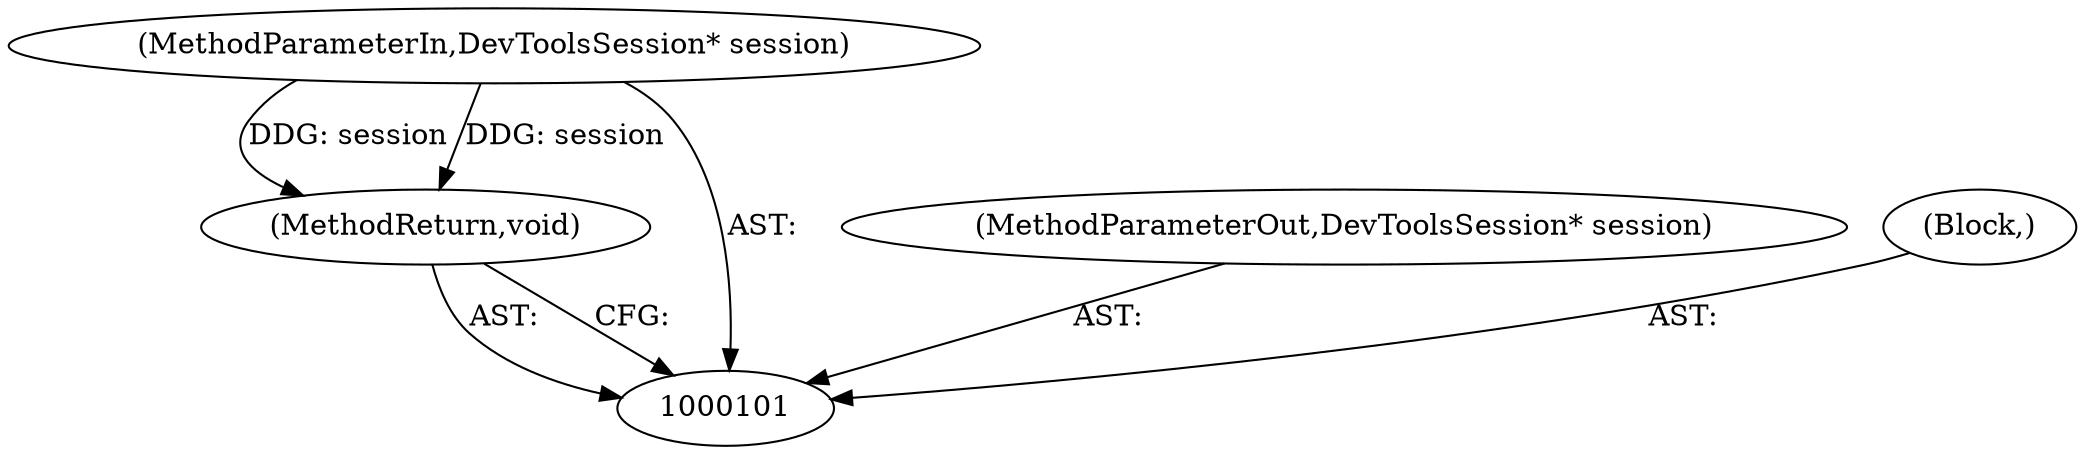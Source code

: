 digraph "0_Chrome_2aec794f26098c7a361c27d7c8f57119631cca8a_11" {
"1000104" [label="(MethodReturn,void)"];
"1000102" [label="(MethodParameterIn,DevToolsSession* session)"];
"1000108" [label="(MethodParameterOut,DevToolsSession* session)"];
"1000103" [label="(Block,)"];
"1000104" -> "1000101"  [label="AST: "];
"1000104" -> "1000101"  [label="CFG: "];
"1000102" -> "1000104"  [label="DDG: session"];
"1000102" -> "1000101"  [label="AST: "];
"1000102" -> "1000104"  [label="DDG: session"];
"1000108" -> "1000101"  [label="AST: "];
"1000103" -> "1000101"  [label="AST: "];
}
